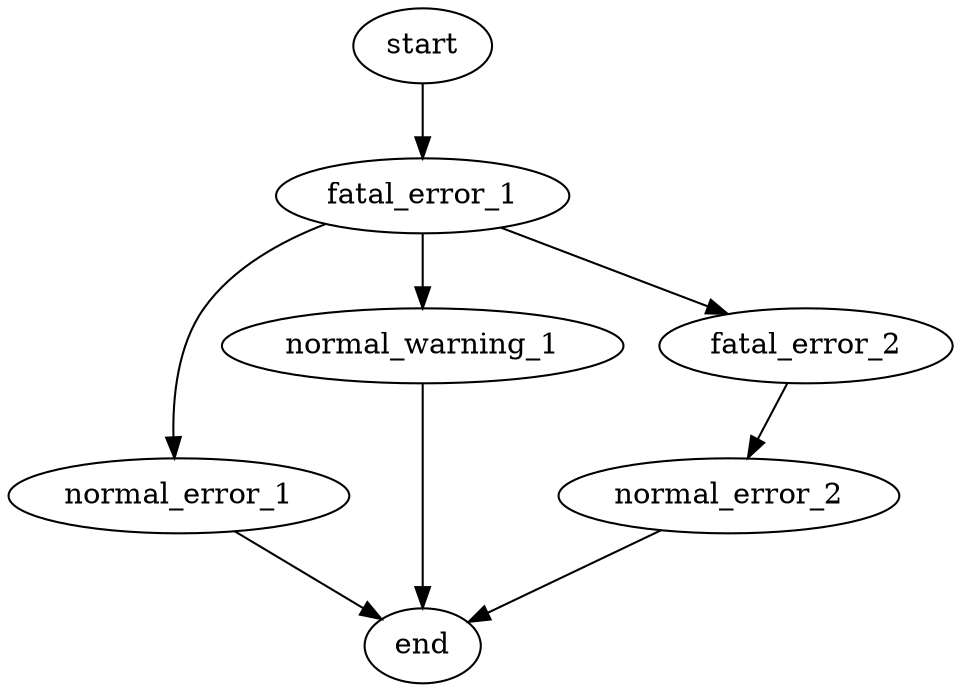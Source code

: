 digraph G {
	start;
	fatal_error_1;
	normal_error_1;
	normal_warning_1;
	fatal_error_2;
	normal_error_2;
	end;

	start -> fatal_error_1;
	fatal_error_1 -> normal_error_1;
	fatal_error_1 -> normal_warning_1;
	fatal_error_1 -> fatal_error_2;
	fatal_error_2 -> normal_error_2;
	normal_error_1 -> end;
	normal_warning_1 -> end;
	normal_error_2 -> end;
}
